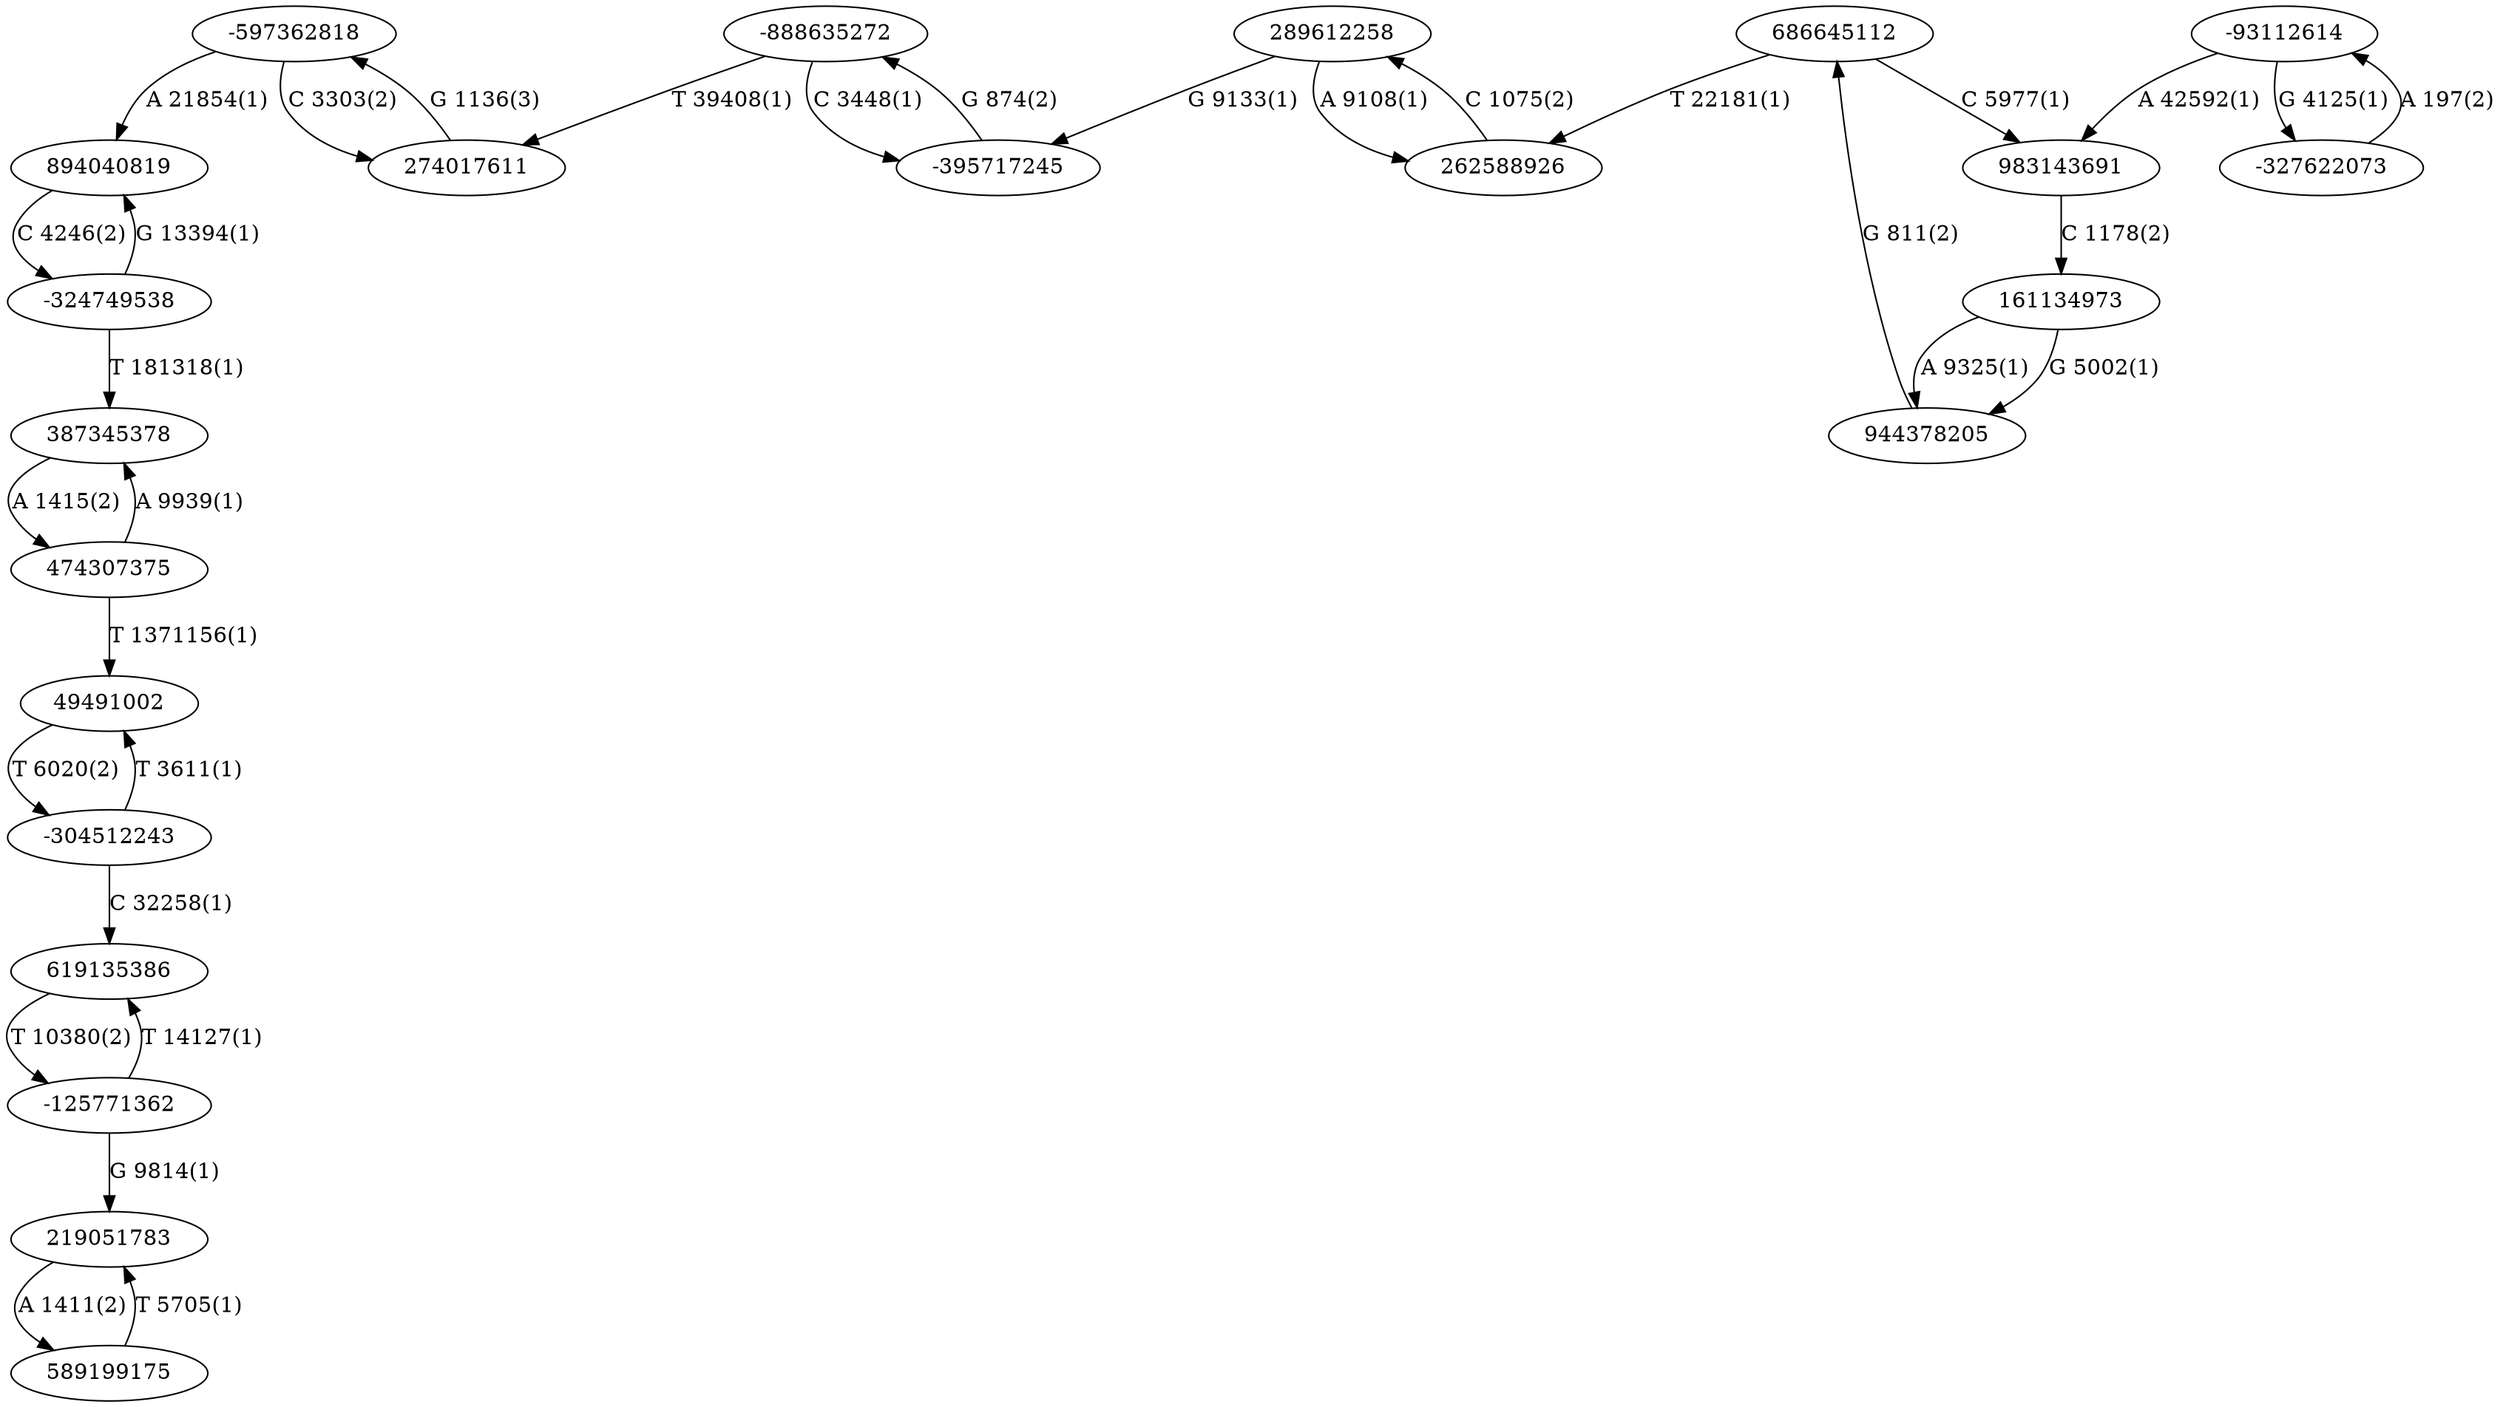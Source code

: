 digraph {
	graph [nodesep=0.5];
		894040819	[fillcolor=white,
			style=filled];
		-324749538	[fillcolor=white,
			style=filled];
		894040819 -> -324749538	[color=black,
			label="C 4246(2)"];
		-324749538 -> 894040819	[color=black,
			label="G 13394(1)"];
		387345378	[fillcolor=white,
			style=filled];
		-324749538 -> 387345378	[color=black,
			label="T 181318(1)"];
		-395717245	[fillcolor=white,
			style=filled];
		-888635272	[fillcolor=white,
			style=filled];
		-395717245 -> -888635272	[color=black,
			label="G 874(2)"];
		944378205	[fillcolor=white,
			style=filled];
		686645112	[fillcolor=white,
			style=filled];
		944378205 -> 686645112	[color=black,
			label="G 811(2)"];
		219051783	[fillcolor=white,
			style=filled];
		589199175	[fillcolor=white,
			style=filled];
		219051783 -> 589199175	[color=black,
			label="A 1411(2)"];
		619135386	[fillcolor=white,
			style=filled];
		-125771362	[fillcolor=white,
			style=filled];
		619135386 -> -125771362	[color=black,
			label="T 10380(2)"];
		474307375	[fillcolor=white,
			style=filled];
		49491002	[fillcolor=white,
			style=filled];
		474307375 -> 49491002	[color=black,
			label="T 1371156(1)"];
		474307375 -> 387345378	[color=black,
			label="A 9939(1)"];
		-304512243	[fillcolor=white,
			style=filled];
		-304512243 -> 619135386	[color=black,
			label="C 32258(1)"];
		-304512243 -> 49491002	[color=black,
			label="T 3611(1)"];
		161134973	[fillcolor=white,
			style=filled];
		161134973 -> 944378205	[color=black,
			label="A 9325(1)"];
		161134973 -> 944378205	[color=black,
			label="G 5002(1)"];
		-888635272 -> -395717245	[color=black,
			label="C 3448(1)"];
		274017611	[fillcolor=white,
			style=filled];
		-888635272 -> 274017611	[color=black,
			label="T 39408(1)"];
		-597362818	[fillcolor=white,
			style=filled];
		-597362818 -> 894040819	[color=black,
			label="A 21854(1)"];
		-597362818 -> 274017611	[color=black,
			label="C 3303(2)"];
		983143691	[fillcolor=white,
			style=filled];
		686645112 -> 983143691	[color=black,
			label="C 5977(1)"];
		262588926	[fillcolor=white,
			style=filled];
		686645112 -> 262588926	[color=black,
			label="T 22181(1)"];
		589199175 -> 219051783	[color=black,
			label="T 5705(1)"];
		274017611 -> -597362818	[color=black,
			label="G 1136(3)"];
		983143691 -> 161134973	[color=black,
			label="C 1178(2)"];
		49491002 -> -304512243	[color=black,
			label="T 6020(2)"];
		-93112614	[fillcolor=white,
			style=filled];
		-93112614 -> 983143691	[color=black,
			label="A 42592(1)"];
		-327622073	[fillcolor=white,
			style=filled];
		-93112614 -> -327622073	[color=black,
			label="G 4125(1)"];
		-125771362 -> 219051783	[color=black,
			label="G 9814(1)"];
		-125771362 -> 619135386	[color=black,
			label="T 14127(1)"];
		-327622073 -> -93112614	[color=black,
			label="A 197(2)"];
		289612258	[fillcolor=white,
			style=filled];
		262588926 -> 289612258	[color=black,
			label="C 1075(2)"];
		289612258 -> -395717245	[color=black,
			label="G 9133(1)"];
		289612258 -> 262588926	[color=black,
			label="A 9108(1)"];
		387345378 -> 474307375	[color=black,
			label="A 1415(2)"];
}
